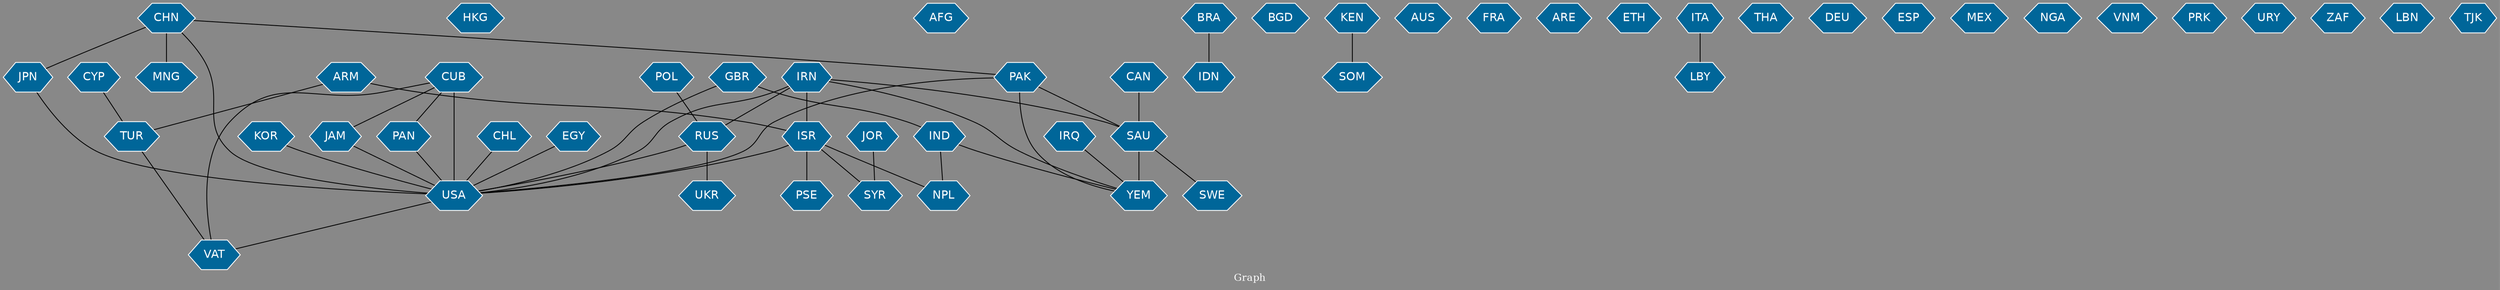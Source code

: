 // Countries together in item graph
graph {
	graph [bgcolor="#888888" fontcolor=white fontsize=12 label="Graph" outputorder=edgesfirst overlap=prism]
	node [color=white fillcolor="#006699" fontcolor=white fontname=Helvetica shape=hexagon style=filled]
	edge [arrowhead=open color=black fontcolor=white fontname=Courier fontsize=12]
		IRN [label=IRN]
		HKG [label=HKG]
		JPN [label=JPN]
		IND [label=IND]
		AFG [label=AFG]
		YEM [label=YEM]
		SAU [label=SAU]
		EGY [label=EGY]
		USA [label=USA]
		BRA [label=BRA]
		CHN [label=CHN]
		IRQ [label=IRQ]
		PAK [label=PAK]
		NPL [label=NPL]
		BGD [label=BGD]
		KEN [label=KEN]
		KOR [label=KOR]
		SYR [label=SYR]
		RUS [label=RUS]
		ISR [label=ISR]
		ARM [label=ARM]
		AUS [label=AUS]
		VAT [label=VAT]
		CUB [label=CUB]
		JAM [label=JAM]
		FRA [label=FRA]
		SOM [label=SOM]
		UKR [label=UKR]
		TUR [label=TUR]
		ARE [label=ARE]
		GBR [label=GBR]
		ETH [label=ETH]
		ITA [label=ITA]
		LBY [label=LBY]
		THA [label=THA]
		JOR [label=JOR]
		DEU [label=DEU]
		PSE [label=PSE]
		CYP [label=CYP]
		ESP [label=ESP]
		PAN [label=PAN]
		CAN [label=CAN]
		MEX [label=MEX]
		NGA [label=NGA]
		VNM [label=VNM]
		SWE [label=SWE]
		MNG [label=MNG]
		PRK [label=PRK]
		POL [label=POL]
		URY [label=URY]
		CHL [label=CHL]
		IDN [label=IDN]
		ZAF [label=ZAF]
		LBN [label=LBN]
		TJK [label=TJK]
			IRN -- RUS [weight=5]
			POL -- RUS [weight=1]
			JAM -- USA [weight=3]
			ISR -- PSE [weight=7]
			JPN -- USA [weight=1]
			KOR -- USA [weight=1]
			USA -- VAT [weight=3]
			CUB -- PAN [weight=1]
			TUR -- VAT [weight=1]
			ITA -- LBY [weight=1]
			ISR -- SYR [weight=3]
			SAU -- YEM [weight=30]
			SAU -- SWE [weight=1]
			CYP -- TUR [weight=2]
			ARM -- TUR [weight=2]
			CHN -- PAK [weight=1]
			IRQ -- YEM [weight=2]
			PAN -- USA [weight=1]
			CUB -- JAM [weight=2]
			EGY -- USA [weight=3]
			CHN -- MNG [weight=2]
			GBR -- IND [weight=1]
			RUS -- USA [weight=1]
			CHN -- JPN [weight=1]
			IND -- YEM [weight=1]
			CUB -- VAT [weight=4]
			RUS -- UKR [weight=4]
			IRN -- ISR [weight=3]
			PAK -- USA [weight=3]
			PAK -- SAU [weight=4]
			IRN -- USA [weight=5]
			CUB -- USA [weight=16]
			CHN -- USA [weight=1]
			ISR -- USA [weight=3]
			JOR -- SYR [weight=1]
			IRN -- SAU [weight=6]
			ISR -- NPL [weight=1]
			KEN -- SOM [weight=6]
			ARM -- ISR [weight=2]
			CHL -- USA [weight=1]
			CAN -- SAU [weight=1]
			IRN -- YEM [weight=3]
			PAK -- YEM [weight=6]
			GBR -- USA [weight=1]
			IND -- NPL [weight=1]
			BRA -- IDN [weight=1]
}
